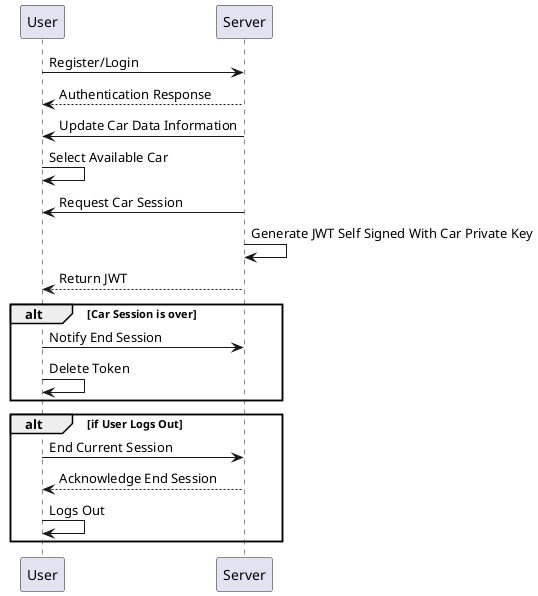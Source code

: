 @startuml

User -> Server: Register/Login
Server --> User: Authentication Response

Server -> User: Update Car Data Information
User -> User: Select Available Car

Server -> User: Request Car Session
Server -> Server: Generate JWT Self Signed With Car Private Key
Server --> User: Return JWT

alt Car Session is over
User -> Server : Notify End Session
User -> User : Delete Token
end

alt if User Logs Out
User -> Server : End Current Session
Server --> User : Acknowledge End Session
User -> User : Logs Out
end

@enduml
